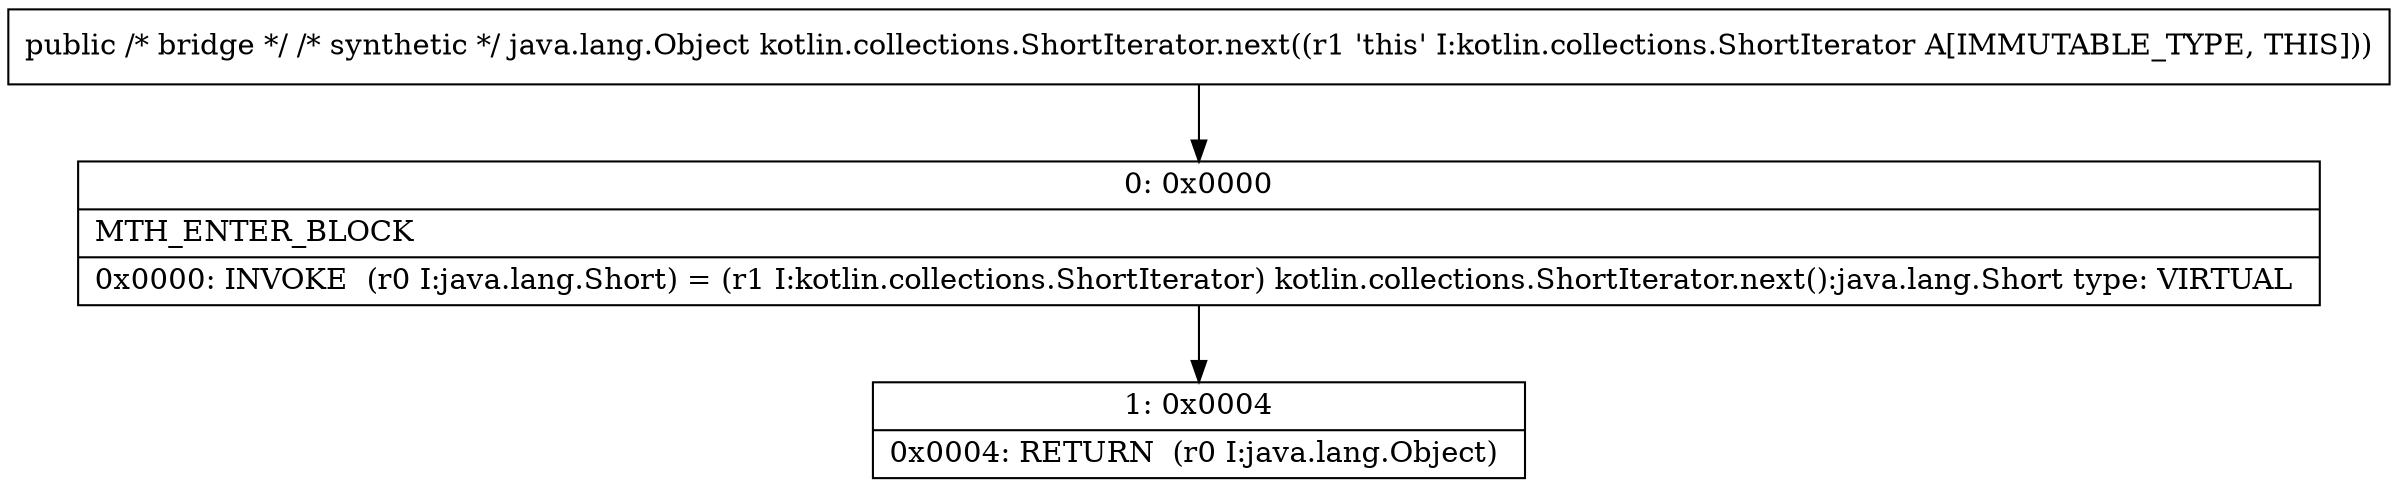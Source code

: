 digraph "CFG forkotlin.collections.ShortIterator.next()Ljava\/lang\/Object;" {
Node_0 [shape=record,label="{0\:\ 0x0000|MTH_ENTER_BLOCK\l|0x0000: INVOKE  (r0 I:java.lang.Short) = (r1 I:kotlin.collections.ShortIterator) kotlin.collections.ShortIterator.next():java.lang.Short type: VIRTUAL \l}"];
Node_1 [shape=record,label="{1\:\ 0x0004|0x0004: RETURN  (r0 I:java.lang.Object) \l}"];
MethodNode[shape=record,label="{public \/* bridge *\/ \/* synthetic *\/ java.lang.Object kotlin.collections.ShortIterator.next((r1 'this' I:kotlin.collections.ShortIterator A[IMMUTABLE_TYPE, THIS])) }"];
MethodNode -> Node_0;
Node_0 -> Node_1;
}

